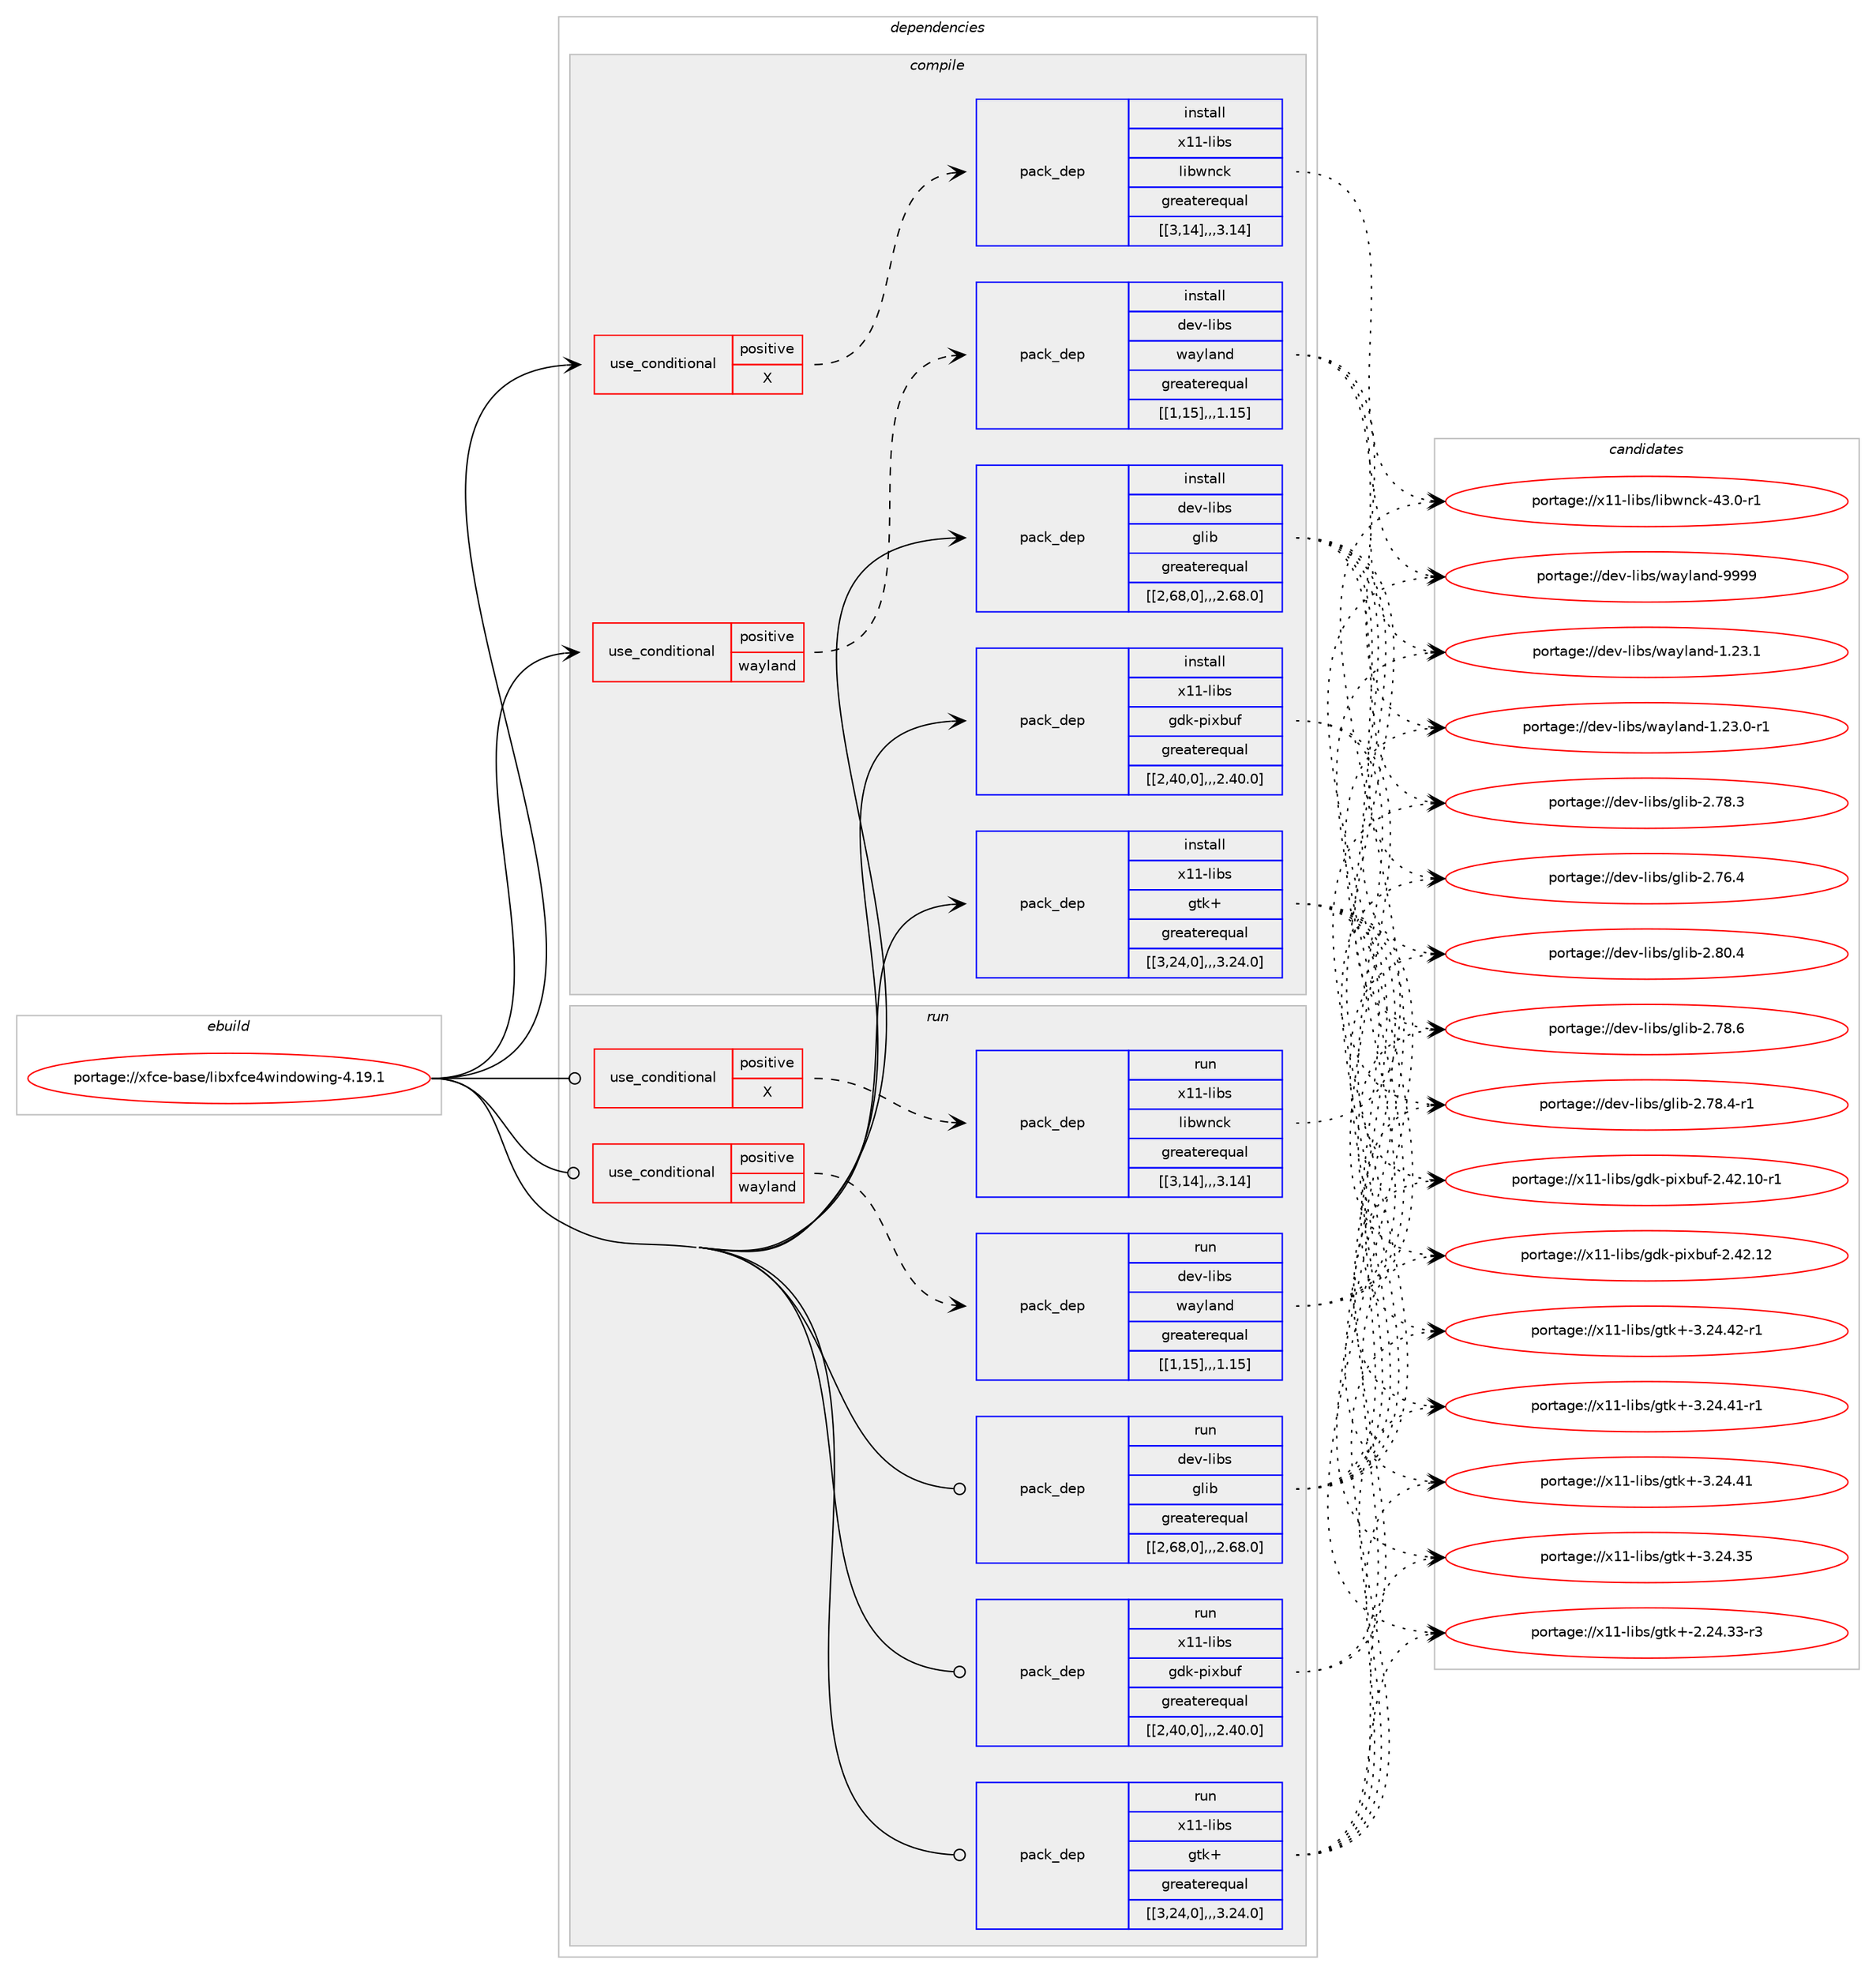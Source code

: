 digraph prolog {

# *************
# Graph options
# *************

newrank=true;
concentrate=true;
compound=true;
graph [rankdir=LR,fontname=Helvetica,fontsize=10,ranksep=1.5];#, ranksep=2.5, nodesep=0.2];
edge  [arrowhead=vee];
node  [fontname=Helvetica,fontsize=10];

# **********
# The ebuild
# **********

subgraph cluster_leftcol {
color=gray;
label=<<i>ebuild</i>>;
id [label="portage://xfce-base/libxfce4windowing-4.19.1", color=red, width=4, href="../xfce-base/libxfce4windowing-4.19.1.svg"];
}

# ****************
# The dependencies
# ****************

subgraph cluster_midcol {
color=gray;
label=<<i>dependencies</i>>;
subgraph cluster_compile {
fillcolor="#eeeeee";
style=filled;
label=<<i>compile</i>>;
subgraph cond12394 {
dependency35935 [label=<<TABLE BORDER="0" CELLBORDER="1" CELLSPACING="0" CELLPADDING="4"><TR><TD ROWSPAN="3" CELLPADDING="10">use_conditional</TD></TR><TR><TD>positive</TD></TR><TR><TD>X</TD></TR></TABLE>>, shape=none, color=red];
subgraph pack23295 {
dependency35936 [label=<<TABLE BORDER="0" CELLBORDER="1" CELLSPACING="0" CELLPADDING="4" WIDTH="220"><TR><TD ROWSPAN="6" CELLPADDING="30">pack_dep</TD></TR><TR><TD WIDTH="110">install</TD></TR><TR><TD>x11-libs</TD></TR><TR><TD>libwnck</TD></TR><TR><TD>greaterequal</TD></TR><TR><TD>[[3,14],,,3.14]</TD></TR></TABLE>>, shape=none, color=blue];
}
dependency35935:e -> dependency35936:w [weight=20,style="dashed",arrowhead="vee"];
}
id:e -> dependency35935:w [weight=20,style="solid",arrowhead="vee"];
subgraph cond12395 {
dependency35937 [label=<<TABLE BORDER="0" CELLBORDER="1" CELLSPACING="0" CELLPADDING="4"><TR><TD ROWSPAN="3" CELLPADDING="10">use_conditional</TD></TR><TR><TD>positive</TD></TR><TR><TD>wayland</TD></TR></TABLE>>, shape=none, color=red];
subgraph pack23296 {
dependency35938 [label=<<TABLE BORDER="0" CELLBORDER="1" CELLSPACING="0" CELLPADDING="4" WIDTH="220"><TR><TD ROWSPAN="6" CELLPADDING="30">pack_dep</TD></TR><TR><TD WIDTH="110">install</TD></TR><TR><TD>dev-libs</TD></TR><TR><TD>wayland</TD></TR><TR><TD>greaterequal</TD></TR><TR><TD>[[1,15],,,1.15]</TD></TR></TABLE>>, shape=none, color=blue];
}
dependency35937:e -> dependency35938:w [weight=20,style="dashed",arrowhead="vee"];
}
id:e -> dependency35937:w [weight=20,style="solid",arrowhead="vee"];
subgraph pack23297 {
dependency35939 [label=<<TABLE BORDER="0" CELLBORDER="1" CELLSPACING="0" CELLPADDING="4" WIDTH="220"><TR><TD ROWSPAN="6" CELLPADDING="30">pack_dep</TD></TR><TR><TD WIDTH="110">install</TD></TR><TR><TD>dev-libs</TD></TR><TR><TD>glib</TD></TR><TR><TD>greaterequal</TD></TR><TR><TD>[[2,68,0],,,2.68.0]</TD></TR></TABLE>>, shape=none, color=blue];
}
id:e -> dependency35939:w [weight=20,style="solid",arrowhead="vee"];
subgraph pack23298 {
dependency35940 [label=<<TABLE BORDER="0" CELLBORDER="1" CELLSPACING="0" CELLPADDING="4" WIDTH="220"><TR><TD ROWSPAN="6" CELLPADDING="30">pack_dep</TD></TR><TR><TD WIDTH="110">install</TD></TR><TR><TD>x11-libs</TD></TR><TR><TD>gdk-pixbuf</TD></TR><TR><TD>greaterequal</TD></TR><TR><TD>[[2,40,0],,,2.40.0]</TD></TR></TABLE>>, shape=none, color=blue];
}
id:e -> dependency35940:w [weight=20,style="solid",arrowhead="vee"];
subgraph pack23299 {
dependency35941 [label=<<TABLE BORDER="0" CELLBORDER="1" CELLSPACING="0" CELLPADDING="4" WIDTH="220"><TR><TD ROWSPAN="6" CELLPADDING="30">pack_dep</TD></TR><TR><TD WIDTH="110">install</TD></TR><TR><TD>x11-libs</TD></TR><TR><TD>gtk+</TD></TR><TR><TD>greaterequal</TD></TR><TR><TD>[[3,24,0],,,3.24.0]</TD></TR></TABLE>>, shape=none, color=blue];
}
id:e -> dependency35941:w [weight=20,style="solid",arrowhead="vee"];
}
subgraph cluster_compileandrun {
fillcolor="#eeeeee";
style=filled;
label=<<i>compile and run</i>>;
}
subgraph cluster_run {
fillcolor="#eeeeee";
style=filled;
label=<<i>run</i>>;
subgraph cond12396 {
dependency35942 [label=<<TABLE BORDER="0" CELLBORDER="1" CELLSPACING="0" CELLPADDING="4"><TR><TD ROWSPAN="3" CELLPADDING="10">use_conditional</TD></TR><TR><TD>positive</TD></TR><TR><TD>X</TD></TR></TABLE>>, shape=none, color=red];
subgraph pack23300 {
dependency35943 [label=<<TABLE BORDER="0" CELLBORDER="1" CELLSPACING="0" CELLPADDING="4" WIDTH="220"><TR><TD ROWSPAN="6" CELLPADDING="30">pack_dep</TD></TR><TR><TD WIDTH="110">run</TD></TR><TR><TD>x11-libs</TD></TR><TR><TD>libwnck</TD></TR><TR><TD>greaterequal</TD></TR><TR><TD>[[3,14],,,3.14]</TD></TR></TABLE>>, shape=none, color=blue];
}
dependency35942:e -> dependency35943:w [weight=20,style="dashed",arrowhead="vee"];
}
id:e -> dependency35942:w [weight=20,style="solid",arrowhead="odot"];
subgraph cond12397 {
dependency35944 [label=<<TABLE BORDER="0" CELLBORDER="1" CELLSPACING="0" CELLPADDING="4"><TR><TD ROWSPAN="3" CELLPADDING="10">use_conditional</TD></TR><TR><TD>positive</TD></TR><TR><TD>wayland</TD></TR></TABLE>>, shape=none, color=red];
subgraph pack23301 {
dependency35945 [label=<<TABLE BORDER="0" CELLBORDER="1" CELLSPACING="0" CELLPADDING="4" WIDTH="220"><TR><TD ROWSPAN="6" CELLPADDING="30">pack_dep</TD></TR><TR><TD WIDTH="110">run</TD></TR><TR><TD>dev-libs</TD></TR><TR><TD>wayland</TD></TR><TR><TD>greaterequal</TD></TR><TR><TD>[[1,15],,,1.15]</TD></TR></TABLE>>, shape=none, color=blue];
}
dependency35944:e -> dependency35945:w [weight=20,style="dashed",arrowhead="vee"];
}
id:e -> dependency35944:w [weight=20,style="solid",arrowhead="odot"];
subgraph pack23302 {
dependency35946 [label=<<TABLE BORDER="0" CELLBORDER="1" CELLSPACING="0" CELLPADDING="4" WIDTH="220"><TR><TD ROWSPAN="6" CELLPADDING="30">pack_dep</TD></TR><TR><TD WIDTH="110">run</TD></TR><TR><TD>dev-libs</TD></TR><TR><TD>glib</TD></TR><TR><TD>greaterequal</TD></TR><TR><TD>[[2,68,0],,,2.68.0]</TD></TR></TABLE>>, shape=none, color=blue];
}
id:e -> dependency35946:w [weight=20,style="solid",arrowhead="odot"];
subgraph pack23303 {
dependency35947 [label=<<TABLE BORDER="0" CELLBORDER="1" CELLSPACING="0" CELLPADDING="4" WIDTH="220"><TR><TD ROWSPAN="6" CELLPADDING="30">pack_dep</TD></TR><TR><TD WIDTH="110">run</TD></TR><TR><TD>x11-libs</TD></TR><TR><TD>gdk-pixbuf</TD></TR><TR><TD>greaterequal</TD></TR><TR><TD>[[2,40,0],,,2.40.0]</TD></TR></TABLE>>, shape=none, color=blue];
}
id:e -> dependency35947:w [weight=20,style="solid",arrowhead="odot"];
subgraph pack23304 {
dependency35948 [label=<<TABLE BORDER="0" CELLBORDER="1" CELLSPACING="0" CELLPADDING="4" WIDTH="220"><TR><TD ROWSPAN="6" CELLPADDING="30">pack_dep</TD></TR><TR><TD WIDTH="110">run</TD></TR><TR><TD>x11-libs</TD></TR><TR><TD>gtk+</TD></TR><TR><TD>greaterequal</TD></TR><TR><TD>[[3,24,0],,,3.24.0]</TD></TR></TABLE>>, shape=none, color=blue];
}
id:e -> dependency35948:w [weight=20,style="solid",arrowhead="odot"];
}
}

# **************
# The candidates
# **************

subgraph cluster_choices {
rank=same;
color=gray;
label=<<i>candidates</i>>;

subgraph choice23295 {
color=black;
nodesep=1;
choice1204949451081059811547108105981191109910745525146484511449 [label="portage://x11-libs/libwnck-43.0-r1", color=red, width=4,href="../x11-libs/libwnck-43.0-r1.svg"];
dependency35936:e -> choice1204949451081059811547108105981191109910745525146484511449:w [style=dotted,weight="100"];
}
subgraph choice23296 {
color=black;
nodesep=1;
choice10010111845108105981154711997121108971101004557575757 [label="portage://dev-libs/wayland-9999", color=red, width=4,href="../dev-libs/wayland-9999.svg"];
choice100101118451081059811547119971211089711010045494650514649 [label="portage://dev-libs/wayland-1.23.1", color=red, width=4,href="../dev-libs/wayland-1.23.1.svg"];
choice1001011184510810598115471199712110897110100454946505146484511449 [label="portage://dev-libs/wayland-1.23.0-r1", color=red, width=4,href="../dev-libs/wayland-1.23.0-r1.svg"];
dependency35938:e -> choice10010111845108105981154711997121108971101004557575757:w [style=dotted,weight="100"];
dependency35938:e -> choice100101118451081059811547119971211089711010045494650514649:w [style=dotted,weight="100"];
dependency35938:e -> choice1001011184510810598115471199712110897110100454946505146484511449:w [style=dotted,weight="100"];
}
subgraph choice23297 {
color=black;
nodesep=1;
choice1001011184510810598115471031081059845504656484652 [label="portage://dev-libs/glib-2.80.4", color=red, width=4,href="../dev-libs/glib-2.80.4.svg"];
choice1001011184510810598115471031081059845504655564654 [label="portage://dev-libs/glib-2.78.6", color=red, width=4,href="../dev-libs/glib-2.78.6.svg"];
choice10010111845108105981154710310810598455046555646524511449 [label="portage://dev-libs/glib-2.78.4-r1", color=red, width=4,href="../dev-libs/glib-2.78.4-r1.svg"];
choice1001011184510810598115471031081059845504655564651 [label="portage://dev-libs/glib-2.78.3", color=red, width=4,href="../dev-libs/glib-2.78.3.svg"];
choice1001011184510810598115471031081059845504655544652 [label="portage://dev-libs/glib-2.76.4", color=red, width=4,href="../dev-libs/glib-2.76.4.svg"];
dependency35939:e -> choice1001011184510810598115471031081059845504656484652:w [style=dotted,weight="100"];
dependency35939:e -> choice1001011184510810598115471031081059845504655564654:w [style=dotted,weight="100"];
dependency35939:e -> choice10010111845108105981154710310810598455046555646524511449:w [style=dotted,weight="100"];
dependency35939:e -> choice1001011184510810598115471031081059845504655564651:w [style=dotted,weight="100"];
dependency35939:e -> choice1001011184510810598115471031081059845504655544652:w [style=dotted,weight="100"];
}
subgraph choice23298 {
color=black;
nodesep=1;
choice120494945108105981154710310010745112105120981171024550465250464950 [label="portage://x11-libs/gdk-pixbuf-2.42.12", color=red, width=4,href="../x11-libs/gdk-pixbuf-2.42.12.svg"];
choice1204949451081059811547103100107451121051209811710245504652504649484511449 [label="portage://x11-libs/gdk-pixbuf-2.42.10-r1", color=red, width=4,href="../x11-libs/gdk-pixbuf-2.42.10-r1.svg"];
dependency35940:e -> choice120494945108105981154710310010745112105120981171024550465250464950:w [style=dotted,weight="100"];
dependency35940:e -> choice1204949451081059811547103100107451121051209811710245504652504649484511449:w [style=dotted,weight="100"];
}
subgraph choice23299 {
color=black;
nodesep=1;
choice12049494510810598115471031161074345514650524652504511449 [label="portage://x11-libs/gtk+-3.24.42-r1", color=red, width=4,href="../x11-libs/gtk+-3.24.42-r1.svg"];
choice12049494510810598115471031161074345514650524652494511449 [label="portage://x11-libs/gtk+-3.24.41-r1", color=red, width=4,href="../x11-libs/gtk+-3.24.41-r1.svg"];
choice1204949451081059811547103116107434551465052465249 [label="portage://x11-libs/gtk+-3.24.41", color=red, width=4,href="../x11-libs/gtk+-3.24.41.svg"];
choice1204949451081059811547103116107434551465052465153 [label="portage://x11-libs/gtk+-3.24.35", color=red, width=4,href="../x11-libs/gtk+-3.24.35.svg"];
choice12049494510810598115471031161074345504650524651514511451 [label="portage://x11-libs/gtk+-2.24.33-r3", color=red, width=4,href="../x11-libs/gtk+-2.24.33-r3.svg"];
dependency35941:e -> choice12049494510810598115471031161074345514650524652504511449:w [style=dotted,weight="100"];
dependency35941:e -> choice12049494510810598115471031161074345514650524652494511449:w [style=dotted,weight="100"];
dependency35941:e -> choice1204949451081059811547103116107434551465052465249:w [style=dotted,weight="100"];
dependency35941:e -> choice1204949451081059811547103116107434551465052465153:w [style=dotted,weight="100"];
dependency35941:e -> choice12049494510810598115471031161074345504650524651514511451:w [style=dotted,weight="100"];
}
subgraph choice23300 {
color=black;
nodesep=1;
choice1204949451081059811547108105981191109910745525146484511449 [label="portage://x11-libs/libwnck-43.0-r1", color=red, width=4,href="../x11-libs/libwnck-43.0-r1.svg"];
dependency35943:e -> choice1204949451081059811547108105981191109910745525146484511449:w [style=dotted,weight="100"];
}
subgraph choice23301 {
color=black;
nodesep=1;
choice10010111845108105981154711997121108971101004557575757 [label="portage://dev-libs/wayland-9999", color=red, width=4,href="../dev-libs/wayland-9999.svg"];
choice100101118451081059811547119971211089711010045494650514649 [label="portage://dev-libs/wayland-1.23.1", color=red, width=4,href="../dev-libs/wayland-1.23.1.svg"];
choice1001011184510810598115471199712110897110100454946505146484511449 [label="portage://dev-libs/wayland-1.23.0-r1", color=red, width=4,href="../dev-libs/wayland-1.23.0-r1.svg"];
dependency35945:e -> choice10010111845108105981154711997121108971101004557575757:w [style=dotted,weight="100"];
dependency35945:e -> choice100101118451081059811547119971211089711010045494650514649:w [style=dotted,weight="100"];
dependency35945:e -> choice1001011184510810598115471199712110897110100454946505146484511449:w [style=dotted,weight="100"];
}
subgraph choice23302 {
color=black;
nodesep=1;
choice1001011184510810598115471031081059845504656484652 [label="portage://dev-libs/glib-2.80.4", color=red, width=4,href="../dev-libs/glib-2.80.4.svg"];
choice1001011184510810598115471031081059845504655564654 [label="portage://dev-libs/glib-2.78.6", color=red, width=4,href="../dev-libs/glib-2.78.6.svg"];
choice10010111845108105981154710310810598455046555646524511449 [label="portage://dev-libs/glib-2.78.4-r1", color=red, width=4,href="../dev-libs/glib-2.78.4-r1.svg"];
choice1001011184510810598115471031081059845504655564651 [label="portage://dev-libs/glib-2.78.3", color=red, width=4,href="../dev-libs/glib-2.78.3.svg"];
choice1001011184510810598115471031081059845504655544652 [label="portage://dev-libs/glib-2.76.4", color=red, width=4,href="../dev-libs/glib-2.76.4.svg"];
dependency35946:e -> choice1001011184510810598115471031081059845504656484652:w [style=dotted,weight="100"];
dependency35946:e -> choice1001011184510810598115471031081059845504655564654:w [style=dotted,weight="100"];
dependency35946:e -> choice10010111845108105981154710310810598455046555646524511449:w [style=dotted,weight="100"];
dependency35946:e -> choice1001011184510810598115471031081059845504655564651:w [style=dotted,weight="100"];
dependency35946:e -> choice1001011184510810598115471031081059845504655544652:w [style=dotted,weight="100"];
}
subgraph choice23303 {
color=black;
nodesep=1;
choice120494945108105981154710310010745112105120981171024550465250464950 [label="portage://x11-libs/gdk-pixbuf-2.42.12", color=red, width=4,href="../x11-libs/gdk-pixbuf-2.42.12.svg"];
choice1204949451081059811547103100107451121051209811710245504652504649484511449 [label="portage://x11-libs/gdk-pixbuf-2.42.10-r1", color=red, width=4,href="../x11-libs/gdk-pixbuf-2.42.10-r1.svg"];
dependency35947:e -> choice120494945108105981154710310010745112105120981171024550465250464950:w [style=dotted,weight="100"];
dependency35947:e -> choice1204949451081059811547103100107451121051209811710245504652504649484511449:w [style=dotted,weight="100"];
}
subgraph choice23304 {
color=black;
nodesep=1;
choice12049494510810598115471031161074345514650524652504511449 [label="portage://x11-libs/gtk+-3.24.42-r1", color=red, width=4,href="../x11-libs/gtk+-3.24.42-r1.svg"];
choice12049494510810598115471031161074345514650524652494511449 [label="portage://x11-libs/gtk+-3.24.41-r1", color=red, width=4,href="../x11-libs/gtk+-3.24.41-r1.svg"];
choice1204949451081059811547103116107434551465052465249 [label="portage://x11-libs/gtk+-3.24.41", color=red, width=4,href="../x11-libs/gtk+-3.24.41.svg"];
choice1204949451081059811547103116107434551465052465153 [label="portage://x11-libs/gtk+-3.24.35", color=red, width=4,href="../x11-libs/gtk+-3.24.35.svg"];
choice12049494510810598115471031161074345504650524651514511451 [label="portage://x11-libs/gtk+-2.24.33-r3", color=red, width=4,href="../x11-libs/gtk+-2.24.33-r3.svg"];
dependency35948:e -> choice12049494510810598115471031161074345514650524652504511449:w [style=dotted,weight="100"];
dependency35948:e -> choice12049494510810598115471031161074345514650524652494511449:w [style=dotted,weight="100"];
dependency35948:e -> choice1204949451081059811547103116107434551465052465249:w [style=dotted,weight="100"];
dependency35948:e -> choice1204949451081059811547103116107434551465052465153:w [style=dotted,weight="100"];
dependency35948:e -> choice12049494510810598115471031161074345504650524651514511451:w [style=dotted,weight="100"];
}
}

}
